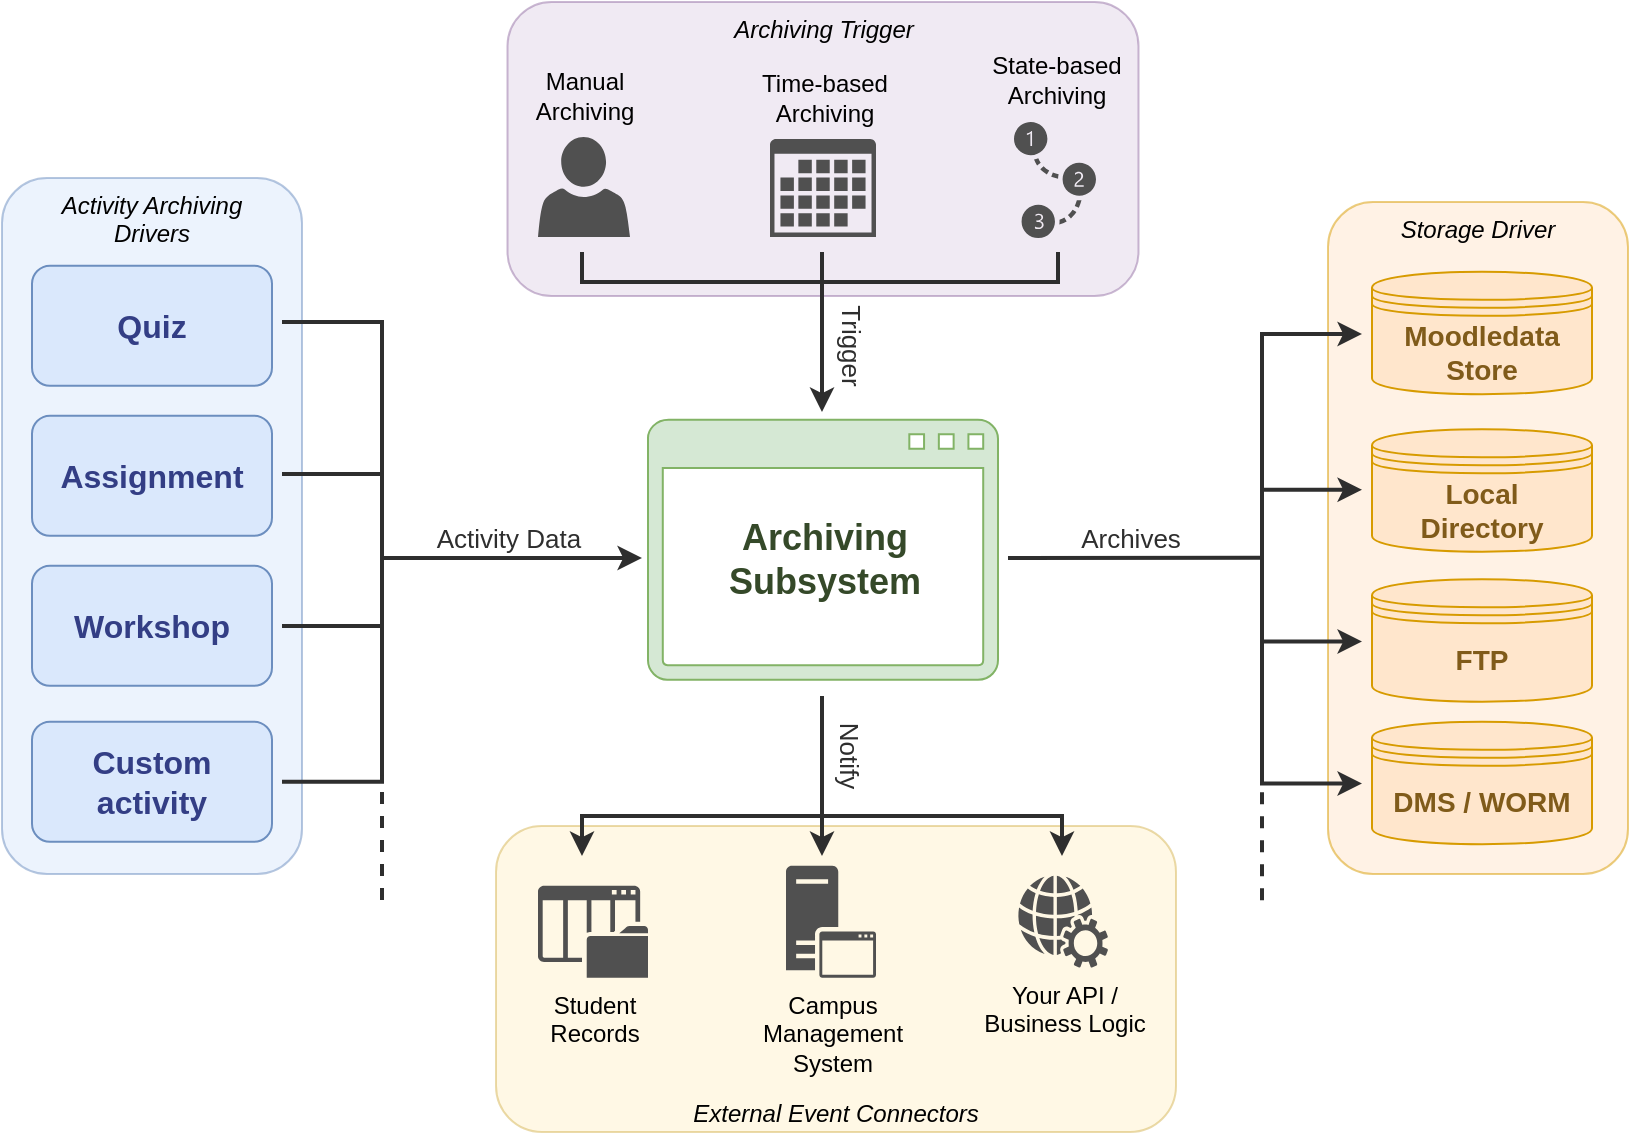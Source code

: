 <mxfile version="28.0.6">
  <diagram name="Page-1" id="ZMHU_K9MtksWLN6dygPL">
    <mxGraphModel dx="2351" dy="1374" grid="0" gridSize="10" guides="1" tooltips="1" connect="1" arrows="1" fold="1" page="1" pageScale="1" pageWidth="850" pageHeight="600" math="0" shadow="0">
      <root>
        <mxCell id="0" />
        <mxCell id="1" parent="0" />
        <mxCell id="OQRF5sNHasGwq5WZvkE6-1" value="" style="rounded=0;whiteSpace=wrap;html=1;" parent="1" vertex="1">
          <mxGeometry x="347" y="246.62" width="164" height="105.38" as="geometry" />
        </mxCell>
        <mxCell id="0UKBoXMzYvvl9M8Uc5LA-94" value="&lt;i&gt;Archiving Trigger&lt;/i&gt;" style="rounded=1;whiteSpace=wrap;html=1;labelPosition=center;verticalLabelPosition=middle;align=center;verticalAlign=top;fontStyle=0;fillColor=#e1d5e7;strokeColor=#9673a6;opacity=50;" parent="1" vertex="1">
          <mxGeometry x="271.75" y="18" width="315.5" height="147" as="geometry" />
        </mxCell>
        <mxCell id="0UKBoXMzYvvl9M8Uc5LA-93" value="&lt;i&gt;External Event Connectors&lt;/i&gt;" style="rounded=1;whiteSpace=wrap;html=1;labelPosition=center;verticalLabelPosition=middle;align=center;verticalAlign=bottom;fontStyle=0;fillColor=#fff2cc;strokeColor=#d6b656;opacity=50;" parent="1" vertex="1">
          <mxGeometry x="266" y="430" width="340" height="153" as="geometry" />
        </mxCell>
        <mxCell id="0UKBoXMzYvvl9M8Uc5LA-92" value="&lt;i&gt;Storage Driver&lt;/i&gt;" style="rounded=1;whiteSpace=wrap;html=1;labelPosition=center;verticalLabelPosition=middle;align=center;verticalAlign=top;fontStyle=0;fillColor=#ffe6cc;strokeColor=#d79b00;opacity=50;" parent="1" vertex="1">
          <mxGeometry x="682" y="118" width="150" height="336" as="geometry" />
        </mxCell>
        <mxCell id="0UKBoXMzYvvl9M8Uc5LA-91" value="&lt;span&gt;&lt;i&gt;Activity Archiving&lt;br&gt;Drivers&lt;/i&gt;&lt;/span&gt;" style="rounded=1;whiteSpace=wrap;html=1;labelPosition=center;verticalLabelPosition=middle;align=center;verticalAlign=top;fontStyle=0;fillColor=#dae8fc;strokeColor=#6c8ebf;opacity=50;" parent="1" vertex="1">
          <mxGeometry x="19" y="106" width="150" height="348" as="geometry" />
        </mxCell>
        <mxCell id="0UKBoXMzYvvl9M8Uc5LA-8" value="Archiving&lt;br&gt;Subsystem" style="sketch=0;pointerEvents=1;shadow=0;dashed=0;html=1;strokeColor=#82b366;fillColor=#d5e8d4;labelPosition=center;verticalLabelPosition=middle;verticalAlign=middle;outlineConnect=0;align=center;shape=mxgraph.office.concepts.application_generic;fontStyle=1;fontSize=18;spacingTop=10;fontColor=#354929;labelBackgroundColor=none;gradientColor=none;" parent="1" vertex="1">
          <mxGeometry x="342" y="226.88" width="175" height="130" as="geometry" />
        </mxCell>
        <mxCell id="0UKBoXMzYvvl9M8Uc5LA-12" value="Quiz" style="rounded=1;whiteSpace=wrap;html=1;fillColor=#dae8fc;strokeColor=#6c8ebf;fontStyle=1;fontSize=16;fontColor=#333E85;" parent="1" vertex="1">
          <mxGeometry x="34" y="149.88" width="120" height="60" as="geometry" />
        </mxCell>
        <mxCell id="0UKBoXMzYvvl9M8Uc5LA-13" value="Assignment" style="rounded=1;whiteSpace=wrap;html=1;fillColor=#dae8fc;strokeColor=#6c8ebf;fontStyle=1;fontSize=16;fontColor=#333E85;" parent="1" vertex="1">
          <mxGeometry x="34" y="224.88" width="120" height="60" as="geometry" />
        </mxCell>
        <mxCell id="0UKBoXMzYvvl9M8Uc5LA-14" value="Workshop" style="rounded=1;whiteSpace=wrap;html=1;fillColor=#dae8fc;strokeColor=#6c8ebf;fontStyle=1;fontSize=16;fontColor=#333E85;" parent="1" vertex="1">
          <mxGeometry x="34" y="299.88" width="120" height="60" as="geometry" />
        </mxCell>
        <mxCell id="0UKBoXMzYvvl9M8Uc5LA-15" value="Custom activity" style="rounded=1;whiteSpace=wrap;html=1;fillColor=#dae8fc;strokeColor=#6c8ebf;fontStyle=1;fontSize=16;fontColor=#333E85;" parent="1" vertex="1">
          <mxGeometry x="34" y="377.87" width="120" height="60" as="geometry" />
        </mxCell>
        <mxCell id="0UKBoXMzYvvl9M8Uc5LA-17" value="Moodledata&lt;br&gt;Store" style="shape=datastore;whiteSpace=wrap;html=1;fillColor=#ffe6cc;strokeColor=#d79b00;fontStyle=1;fontSize=14;gradientColor=none;fontColor=#805B1A;labelBackgroundColor=none;" parent="1" vertex="1">
          <mxGeometry x="704" y="152.87" width="110" height="61.25" as="geometry" />
        </mxCell>
        <mxCell id="0UKBoXMzYvvl9M8Uc5LA-21" value="Local&lt;br&gt;Directory" style="shape=datastore;whiteSpace=wrap;html=1;fillColor=#ffe6cc;strokeColor=#d79b00;fontStyle=1;fontSize=14;gradientColor=none;fontColor=#805B1A;labelBackgroundColor=none;" parent="1" vertex="1">
          <mxGeometry x="704" y="231.62" width="110" height="61.25" as="geometry" />
        </mxCell>
        <mxCell id="0UKBoXMzYvvl9M8Uc5LA-22" value="FTP" style="shape=datastore;whiteSpace=wrap;html=1;fillColor=#ffe6cc;strokeColor=#d79b00;fontStyle=1;fontSize=14;gradientColor=none;fontColor=#805B1A;labelBackgroundColor=none;" parent="1" vertex="1">
          <mxGeometry x="704" y="306.62" width="110" height="61.25" as="geometry" />
        </mxCell>
        <mxCell id="0UKBoXMzYvvl9M8Uc5LA-23" value="DMS / WORM" style="shape=datastore;whiteSpace=wrap;html=1;fillColor=#ffe6cc;strokeColor=#d79b00;fontStyle=1;fontSize=14;gradientColor=none;fontColor=#805B1A;labelBackgroundColor=none;" parent="1" vertex="1">
          <mxGeometry x="704" y="377.87" width="110" height="61.25" as="geometry" />
        </mxCell>
        <mxCell id="0UKBoXMzYvvl9M8Uc5LA-24" value="&lt;span&gt;&lt;font&gt;Student&lt;br&gt;Records&lt;/font&gt;&lt;/span&gt;" style="sketch=0;pointerEvents=1;shadow=0;dashed=0;html=1;strokeColor=none;fillColor=#505050;labelPosition=center;verticalLabelPosition=bottom;verticalAlign=top;outlineConnect=0;align=center;shape=mxgraph.office.concepts.list_library;fontStyle=0" parent="1" vertex="1">
          <mxGeometry x="287" y="459.88" width="55" height="46" as="geometry" />
        </mxCell>
        <mxCell id="0UKBoXMzYvvl9M8Uc5LA-26" value="&lt;span&gt;Campus&lt;br&gt;Management&lt;br&gt;System&lt;/span&gt;" style="sketch=0;pointerEvents=1;shadow=0;dashed=0;html=1;strokeColor=none;fillColor=#505050;labelPosition=center;verticalLabelPosition=bottom;verticalAlign=top;outlineConnect=0;align=center;shape=mxgraph.office.servers.application_server;fontStyle=0" parent="1" vertex="1">
          <mxGeometry x="411" y="449.88" width="45" height="56" as="geometry" />
        </mxCell>
        <mxCell id="0UKBoXMzYvvl9M8Uc5LA-27" value="Your API /&lt;br&gt;Business Logic" style="sketch=0;pointerEvents=1;shadow=0;dashed=0;html=1;strokeColor=none;fillColor=#505050;labelPosition=center;verticalLabelPosition=bottom;verticalAlign=top;outlineConnect=0;align=center;shape=mxgraph.office.services.web_services;fontStyle=0" parent="1" vertex="1">
          <mxGeometry x="527" y="454.88" width="45" height="46" as="geometry" />
        </mxCell>
        <mxCell id="0UKBoXMzYvvl9M8Uc5LA-28" value="Manual&lt;br&gt;Archiving" style="sketch=0;pointerEvents=1;shadow=0;dashed=0;html=1;strokeColor=none;fillColor=#505050;labelPosition=center;verticalLabelPosition=top;verticalAlign=bottom;outlineConnect=0;align=center;shape=mxgraph.office.users.user;spacingBottom=4;" parent="1" vertex="1">
          <mxGeometry x="287" y="85.5" width="46" height="50" as="geometry" />
        </mxCell>
        <mxCell id="0UKBoXMzYvvl9M8Uc5LA-31" value="Time-based&lt;br&gt;Archiving" style="sketch=0;pointerEvents=1;shadow=0;dashed=0;html=1;strokeColor=none;fillColor=#505050;labelPosition=center;verticalLabelPosition=top;verticalAlign=bottom;outlineConnect=0;align=center;shape=mxgraph.office.concepts.calendar;spacingBottom=4;" parent="1" vertex="1">
          <mxGeometry x="403" y="86.5" width="53" height="49" as="geometry" />
        </mxCell>
        <mxCell id="0UKBoXMzYvvl9M8Uc5LA-32" value="State-based&lt;br&gt;Archiving" style="sketch=0;pointerEvents=1;shadow=0;dashed=0;html=1;strokeColor=none;fillColor=#505050;labelPosition=center;verticalLabelPosition=top;verticalAlign=bottom;outlineConnect=0;align=center;shape=mxgraph.office.concepts.walkthrough;spacingBottom=4;" parent="1" vertex="1">
          <mxGeometry x="525" y="78" width="41" height="58" as="geometry" />
        </mxCell>
        <mxCell id="0UKBoXMzYvvl9M8Uc5LA-52" value="" style="endArrow=none;html=1;rounded=0;strokeWidth=2;strokeColor=#2E2E2E;" parent="1" edge="1">
          <mxGeometry width="50" height="50" relative="1" as="geometry">
            <mxPoint x="159" y="178" as="sourcePoint" />
            <mxPoint x="209" y="258" as="targetPoint" />
            <Array as="points">
              <mxPoint x="209" y="178" />
            </Array>
          </mxGeometry>
        </mxCell>
        <mxCell id="0UKBoXMzYvvl9M8Uc5LA-53" value="" style="endArrow=none;html=1;rounded=0;strokeWidth=2;strokeColor=#2E2E2E;" parent="1" edge="1">
          <mxGeometry width="50" height="50" relative="1" as="geometry">
            <mxPoint x="159" y="254" as="sourcePoint" />
            <mxPoint x="209" y="298" as="targetPoint" />
            <Array as="points">
              <mxPoint x="209" y="254" />
            </Array>
          </mxGeometry>
        </mxCell>
        <mxCell id="0UKBoXMzYvvl9M8Uc5LA-55" value="" style="endArrow=none;html=1;rounded=0;strokeWidth=2;strokeColor=#2E2E2E;" parent="1" edge="1">
          <mxGeometry width="50" height="50" relative="1" as="geometry">
            <mxPoint x="159" y="330" as="sourcePoint" />
            <mxPoint x="209" y="280" as="targetPoint" />
            <Array as="points">
              <mxPoint x="209" y="330" />
            </Array>
          </mxGeometry>
        </mxCell>
        <mxCell id="0UKBoXMzYvvl9M8Uc5LA-56" value="" style="endArrow=none;html=1;rounded=0;strokeWidth=2;strokeColor=#2E2E2E;" parent="1" edge="1">
          <mxGeometry width="50" height="50" relative="1" as="geometry">
            <mxPoint x="159" y="407.88" as="sourcePoint" />
            <mxPoint x="209" y="328" as="targetPoint" />
            <Array as="points">
              <mxPoint x="209" y="407.88" />
            </Array>
          </mxGeometry>
        </mxCell>
        <mxCell id="0UKBoXMzYvvl9M8Uc5LA-57" value="" style="endArrow=classic;html=1;rounded=0;strokeWidth=2;strokeColor=#2E2E2E;" parent="1" edge="1">
          <mxGeometry width="50" height="50" relative="1" as="geometry">
            <mxPoint x="209" y="296" as="sourcePoint" />
            <mxPoint x="339" y="296" as="targetPoint" />
          </mxGeometry>
        </mxCell>
        <mxCell id="0UKBoXMzYvvl9M8Uc5LA-58" value="Activity Data" style="edgeLabel;html=1;align=center;verticalAlign=middle;resizable=0;points=[];fontSize=13;labelBackgroundColor=none;fontColor=#2E2E2E;" parent="0UKBoXMzYvvl9M8Uc5LA-57" vertex="1" connectable="0">
          <mxGeometry x="0.276" relative="1" as="geometry">
            <mxPoint x="-20" y="-10" as="offset" />
          </mxGeometry>
        </mxCell>
        <mxCell id="0UKBoXMzYvvl9M8Uc5LA-59" value="" style="endArrow=none;html=1;rounded=0;strokeWidth=2;strokeColor=#2E2E2E;dashed=1;" parent="1" edge="1">
          <mxGeometry width="50" height="50" relative="1" as="geometry">
            <mxPoint x="209" y="467" as="sourcePoint" />
            <mxPoint x="209" y="404.88" as="targetPoint" />
          </mxGeometry>
        </mxCell>
        <mxCell id="0UKBoXMzYvvl9M8Uc5LA-70" value="" style="endArrow=none;html=1;rounded=0;strokeWidth=2;strokeColor=#2E2E2E;endFill=0;startArrow=none;startFill=0;" parent="1" edge="1">
          <mxGeometry width="50" height="50" relative="1" as="geometry">
            <mxPoint x="522" y="296" as="sourcePoint" />
            <mxPoint x="649" y="295.88" as="targetPoint" />
          </mxGeometry>
        </mxCell>
        <mxCell id="0UKBoXMzYvvl9M8Uc5LA-71" value="Archives" style="edgeLabel;html=1;align=center;verticalAlign=middle;resizable=0;points=[];fontSize=13;labelBackgroundColor=none;fontColor=#2E2E2E;" parent="0UKBoXMzYvvl9M8Uc5LA-70" vertex="1" connectable="0">
          <mxGeometry x="0.276" relative="1" as="geometry">
            <mxPoint x="-20" y="-10" as="offset" />
          </mxGeometry>
        </mxCell>
        <mxCell id="0UKBoXMzYvvl9M8Uc5LA-73" value="" style="endArrow=none;html=1;rounded=0;strokeWidth=2;strokeColor=#2E2E2E;" parent="1" edge="1">
          <mxGeometry width="50" height="50" relative="1" as="geometry">
            <mxPoint x="309" y="143" as="sourcePoint" />
            <mxPoint x="429" y="158" as="targetPoint" />
            <Array as="points">
              <mxPoint x="309" y="158" />
            </Array>
          </mxGeometry>
        </mxCell>
        <mxCell id="0UKBoXMzYvvl9M8Uc5LA-75" value="" style="endArrow=classic;html=1;rounded=0;strokeWidth=2;strokeColor=#2E2E2E;endFill=1;" parent="1" edge="1">
          <mxGeometry width="50" height="50" relative="1" as="geometry">
            <mxPoint x="429" y="143" as="sourcePoint" />
            <mxPoint x="429" y="223" as="targetPoint" />
            <Array as="points">
              <mxPoint x="429" y="158" />
            </Array>
          </mxGeometry>
        </mxCell>
        <mxCell id="0UKBoXMzYvvl9M8Uc5LA-78" value="Trigger" style="edgeLabel;html=1;align=center;verticalAlign=middle;resizable=0;points=[];rotation=90;fontSize=13;labelBackgroundColor=none;fontColor=#2E2E2E;" parent="0UKBoXMzYvvl9M8Uc5LA-75" vertex="1" connectable="0">
          <mxGeometry x="0.151" y="1" relative="1" as="geometry">
            <mxPoint x="14" as="offset" />
          </mxGeometry>
        </mxCell>
        <mxCell id="0UKBoXMzYvvl9M8Uc5LA-77" value="" style="endArrow=none;html=1;rounded=0;strokeWidth=2;strokeColor=#2E2E2E;" parent="1" edge="1">
          <mxGeometry width="50" height="50" relative="1" as="geometry">
            <mxPoint x="547" y="143" as="sourcePoint" />
            <mxPoint x="429" y="158" as="targetPoint" />
            <Array as="points">
              <mxPoint x="547" y="158" />
            </Array>
          </mxGeometry>
        </mxCell>
        <mxCell id="0UKBoXMzYvvl9M8Uc5LA-84" value="" style="endArrow=none;html=1;rounded=0;strokeWidth=2;strokeColor=#2E2E2E;startArrow=classic;startFill=1;" parent="1" edge="1">
          <mxGeometry width="50" height="50" relative="1" as="geometry">
            <mxPoint x="309" y="445" as="sourcePoint" />
            <mxPoint x="429" y="425" as="targetPoint" />
            <Array as="points">
              <mxPoint x="309" y="425" />
            </Array>
          </mxGeometry>
        </mxCell>
        <mxCell id="0UKBoXMzYvvl9M8Uc5LA-85" value="" style="endArrow=none;html=1;rounded=0;strokeWidth=2;strokeColor=#2E2E2E;endFill=0;startArrow=classic;startFill=1;" parent="1" edge="1">
          <mxGeometry width="50" height="50" relative="1" as="geometry">
            <mxPoint x="429" y="445" as="sourcePoint" />
            <mxPoint x="429" y="365" as="targetPoint" />
            <Array as="points">
              <mxPoint x="429" y="425" />
            </Array>
          </mxGeometry>
        </mxCell>
        <mxCell id="0UKBoXMzYvvl9M8Uc5LA-87" value="Notify" style="edgeLabel;html=1;align=center;verticalAlign=middle;resizable=0;points=[];rotation=90;fontSize=13;labelBackgroundColor=none;fontColor=#2E2E2E;" parent="0UKBoXMzYvvl9M8Uc5LA-85" vertex="1" connectable="0">
          <mxGeometry x="0.096" y="-1" relative="1" as="geometry">
            <mxPoint x="13" y="-7" as="offset" />
          </mxGeometry>
        </mxCell>
        <mxCell id="0UKBoXMzYvvl9M8Uc5LA-86" value="" style="endArrow=none;html=1;rounded=0;strokeWidth=2;strokeColor=#2E2E2E;startArrow=classic;startFill=1;" parent="1" edge="1">
          <mxGeometry width="50" height="50" relative="1" as="geometry">
            <mxPoint x="549" y="445" as="sourcePoint" />
            <mxPoint x="429" y="425" as="targetPoint" />
            <Array as="points">
              <mxPoint x="549" y="425" />
            </Array>
          </mxGeometry>
        </mxCell>
        <mxCell id="0UKBoXMzYvvl9M8Uc5LA-66" value="" style="endArrow=none;html=1;rounded=0;strokeWidth=2;strokeColor=#2E2E2E;endFill=0;startArrow=classic;startFill=1;" parent="1" edge="1">
          <mxGeometry width="50" height="50" relative="1" as="geometry">
            <mxPoint x="699" y="184" as="sourcePoint" />
            <mxPoint x="649" y="304" as="targetPoint" />
            <Array as="points">
              <mxPoint x="649" y="184" />
            </Array>
          </mxGeometry>
        </mxCell>
        <mxCell id="0UKBoXMzYvvl9M8Uc5LA-67" value="" style="endArrow=none;html=1;rounded=0;strokeWidth=2;strokeColor=#2E2E2E;startArrow=classic;startFill=1;" parent="1" edge="1">
          <mxGeometry width="50" height="50" relative="1" as="geometry">
            <mxPoint x="699" y="261.87" as="sourcePoint" />
            <mxPoint x="649" y="298" as="targetPoint" />
            <Array as="points">
              <mxPoint x="649" y="261.87" />
            </Array>
          </mxGeometry>
        </mxCell>
        <mxCell id="0UKBoXMzYvvl9M8Uc5LA-68" value="" style="endArrow=none;html=1;rounded=0;strokeWidth=2;strokeColor=#2E2E2E;startArrow=classic;startFill=1;" parent="1" edge="1">
          <mxGeometry width="50" height="50" relative="1" as="geometry">
            <mxPoint x="699" y="408.75" as="sourcePoint" />
            <mxPoint x="649" y="338" as="targetPoint" />
            <Array as="points">
              <mxPoint x="649" y="408.75" />
            </Array>
          </mxGeometry>
        </mxCell>
        <mxCell id="0UKBoXMzYvvl9M8Uc5LA-69" value="" style="endArrow=none;html=1;rounded=0;strokeWidth=2;strokeColor=#2E2E2E;startArrow=classic;startFill=1;" parent="1" edge="1">
          <mxGeometry width="50" height="50" relative="1" as="geometry">
            <mxPoint x="699" y="337.75" as="sourcePoint" />
            <mxPoint x="649" y="267" as="targetPoint" />
            <Array as="points">
              <mxPoint x="649" y="337.75" />
            </Array>
          </mxGeometry>
        </mxCell>
        <mxCell id="0UKBoXMzYvvl9M8Uc5LA-72" value="" style="endArrow=none;html=1;rounded=0;strokeWidth=2;strokeColor=#2E2E2E;dashed=1;" parent="1" edge="1">
          <mxGeometry width="50" height="50" relative="1" as="geometry">
            <mxPoint x="649" y="467.12" as="sourcePoint" />
            <mxPoint x="649" y="405" as="targetPoint" />
          </mxGeometry>
        </mxCell>
      </root>
    </mxGraphModel>
  </diagram>
</mxfile>
